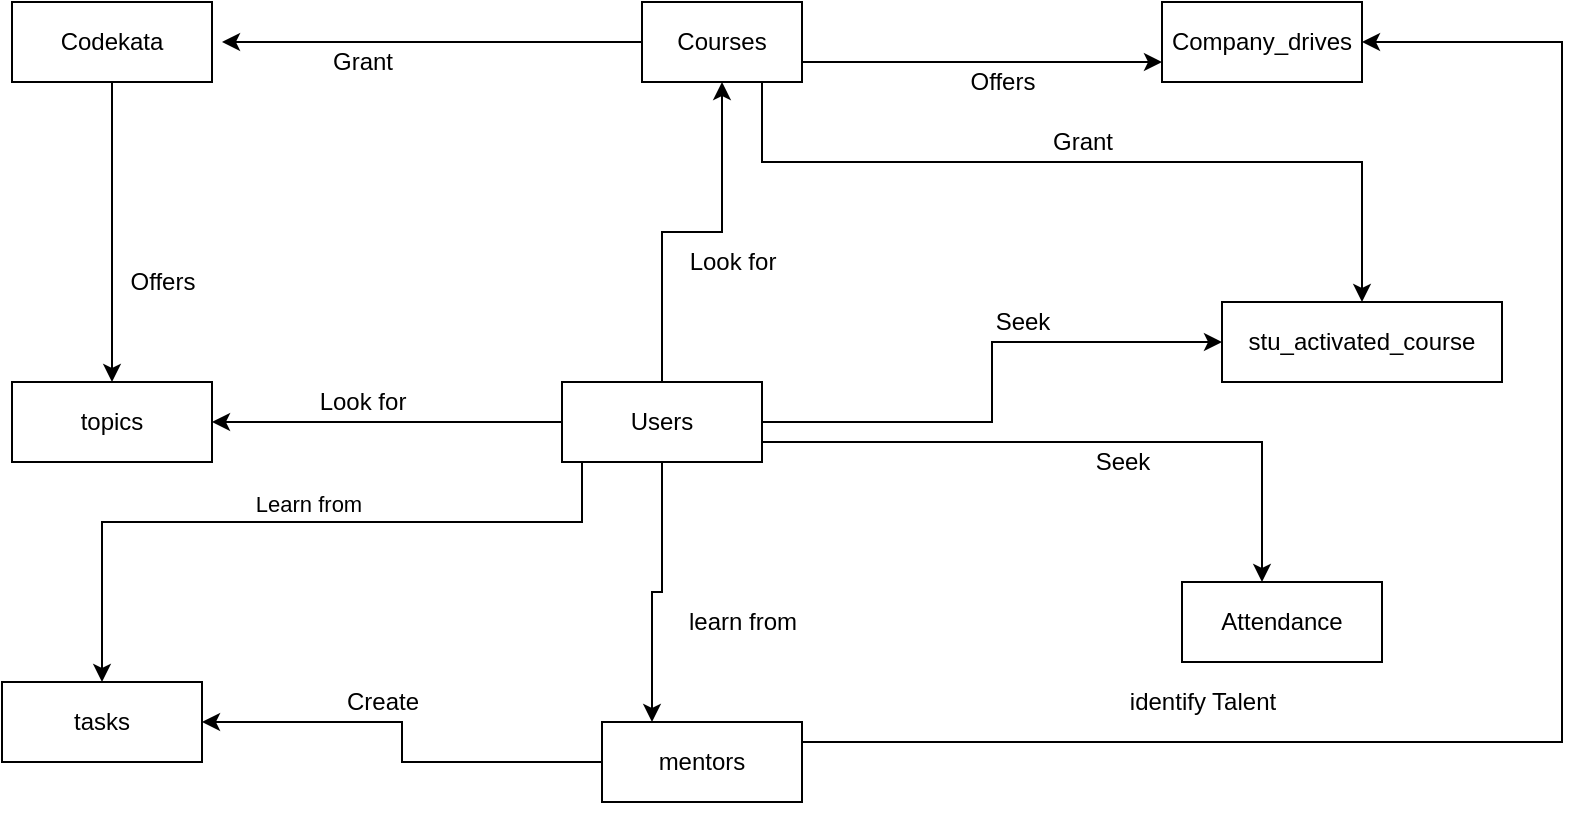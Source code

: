 <mxfile version="13.8.2" type="github"><diagram id="hxShnVlGsn3sDATleM6y" name="Page-1"><mxGraphModel dx="1038" dy="582" grid="1" gridSize="10" guides="1" tooltips="1" connect="1" arrows="1" fold="1" page="1" pageScale="1" pageWidth="850" pageHeight="1100" math="0" shadow="0"><root><mxCell id="0"/><mxCell id="1" parent="0"/><mxCell id="NCquW71jCrATEGXuzBx6-130" style="edgeStyle=orthogonalEdgeStyle;rounded=0;orthogonalLoop=1;jettySize=auto;html=1;entryX=1;entryY=0.5;entryDx=0;entryDy=0;" edge="1" parent="1" source="NCquW71jCrATEGXuzBx6-105" target="NCquW71jCrATEGXuzBx6-112"><mxGeometry relative="1" as="geometry"/></mxCell><mxCell id="NCquW71jCrATEGXuzBx6-136" style="edgeStyle=orthogonalEdgeStyle;rounded=0;orthogonalLoop=1;jettySize=auto;html=1;entryX=0.5;entryY=1;entryDx=0;entryDy=0;" edge="1" parent="1" source="NCquW71jCrATEGXuzBx6-105" target="NCquW71jCrATEGXuzBx6-115"><mxGeometry relative="1" as="geometry"/></mxCell><mxCell id="NCquW71jCrATEGXuzBx6-140" style="edgeStyle=orthogonalEdgeStyle;rounded=0;orthogonalLoop=1;jettySize=auto;html=1;entryX=0;entryY=0.5;entryDx=0;entryDy=0;" edge="1" parent="1" source="NCquW71jCrATEGXuzBx6-105" target="NCquW71jCrATEGXuzBx6-111"><mxGeometry relative="1" as="geometry"/></mxCell><mxCell id="NCquW71jCrATEGXuzBx6-146" style="edgeStyle=orthogonalEdgeStyle;rounded=0;orthogonalLoop=1;jettySize=auto;html=1;" edge="1" parent="1" source="NCquW71jCrATEGXuzBx6-105" target="NCquW71jCrATEGXuzBx6-114"><mxGeometry relative="1" as="geometry"><Array as="points"><mxPoint x="350" y="270"/><mxPoint x="110" y="270"/></Array></mxGeometry></mxCell><mxCell id="NCquW71jCrATEGXuzBx6-148" value="Learn from" style="edgeLabel;html=1;align=center;verticalAlign=middle;resizable=0;points=[];" vertex="1" connectable="0" parent="NCquW71jCrATEGXuzBx6-146"><mxGeometry x="-0.047" y="-9" relative="1" as="geometry"><mxPoint as="offset"/></mxGeometry></mxCell><mxCell id="NCquW71jCrATEGXuzBx6-150" style="edgeStyle=orthogonalEdgeStyle;rounded=0;orthogonalLoop=1;jettySize=auto;html=1;" edge="1" parent="1" source="NCquW71jCrATEGXuzBx6-105" target="NCquW71jCrATEGXuzBx6-108"><mxGeometry relative="1" as="geometry"><Array as="points"><mxPoint x="690" y="230"/></Array></mxGeometry></mxCell><mxCell id="NCquW71jCrATEGXuzBx6-158" style="edgeStyle=orthogonalEdgeStyle;rounded=0;orthogonalLoop=1;jettySize=auto;html=1;exitX=0.5;exitY=1;exitDx=0;exitDy=0;entryX=0.25;entryY=0;entryDx=0;entryDy=0;" edge="1" parent="1" source="NCquW71jCrATEGXuzBx6-105" target="NCquW71jCrATEGXuzBx6-113"><mxGeometry relative="1" as="geometry"/></mxCell><mxCell id="NCquW71jCrATEGXuzBx6-105" value="Users" style="whiteSpace=wrap;html=1;align=center;" vertex="1" parent="1"><mxGeometry x="340" y="200" width="100" height="40" as="geometry"/></mxCell><mxCell id="NCquW71jCrATEGXuzBx6-132" style="edgeStyle=orthogonalEdgeStyle;rounded=0;orthogonalLoop=1;jettySize=auto;html=1;entryX=0.5;entryY=0;entryDx=0;entryDy=0;" edge="1" parent="1" source="NCquW71jCrATEGXuzBx6-106" target="NCquW71jCrATEGXuzBx6-112"><mxGeometry relative="1" as="geometry"/></mxCell><mxCell id="NCquW71jCrATEGXuzBx6-106" value="Codekata" style="whiteSpace=wrap;html=1;align=center;" vertex="1" parent="1"><mxGeometry x="65" y="10" width="100" height="40" as="geometry"/></mxCell><mxCell id="NCquW71jCrATEGXuzBx6-108" value="Attendance" style="whiteSpace=wrap;html=1;align=center;" vertex="1" parent="1"><mxGeometry x="650" y="300" width="100" height="40" as="geometry"/></mxCell><mxCell id="NCquW71jCrATEGXuzBx6-111" value="stu_activated_course" style="whiteSpace=wrap;html=1;align=center;" vertex="1" parent="1"><mxGeometry x="670" y="160" width="140" height="40" as="geometry"/></mxCell><mxCell id="NCquW71jCrATEGXuzBx6-112" value="topics" style="whiteSpace=wrap;html=1;align=center;" vertex="1" parent="1"><mxGeometry x="65" y="200" width="100" height="40" as="geometry"/></mxCell><mxCell id="NCquW71jCrATEGXuzBx6-128" style="edgeStyle=orthogonalEdgeStyle;rounded=0;orthogonalLoop=1;jettySize=auto;html=1;entryX=1;entryY=0.5;entryDx=0;entryDy=0;" edge="1" parent="1" source="NCquW71jCrATEGXuzBx6-113" target="NCquW71jCrATEGXuzBx6-114"><mxGeometry relative="1" as="geometry"/></mxCell><mxCell id="NCquW71jCrATEGXuzBx6-149" style="edgeStyle=orthogonalEdgeStyle;rounded=0;orthogonalLoop=1;jettySize=auto;html=1;" edge="1" parent="1" source="NCquW71jCrATEGXuzBx6-113" target="NCquW71jCrATEGXuzBx6-107"><mxGeometry relative="1" as="geometry"><Array as="points"><mxPoint x="840" y="380"/><mxPoint x="840" y="30"/></Array></mxGeometry></mxCell><mxCell id="NCquW71jCrATEGXuzBx6-113" value="mentors" style="whiteSpace=wrap;html=1;align=center;" vertex="1" parent="1"><mxGeometry x="360" y="370" width="100" height="40" as="geometry"/></mxCell><mxCell id="NCquW71jCrATEGXuzBx6-114" value="tasks" style="whiteSpace=wrap;html=1;align=center;" vertex="1" parent="1"><mxGeometry x="60" y="350" width="100" height="40" as="geometry"/></mxCell><mxCell id="NCquW71jCrATEGXuzBx6-154" style="edgeStyle=orthogonalEdgeStyle;rounded=0;orthogonalLoop=1;jettySize=auto;html=1;" edge="1" parent="1" source="NCquW71jCrATEGXuzBx6-115"><mxGeometry relative="1" as="geometry"><mxPoint x="170" y="30" as="targetPoint"/></mxGeometry></mxCell><mxCell id="NCquW71jCrATEGXuzBx6-157" style="edgeStyle=orthogonalEdgeStyle;rounded=0;orthogonalLoop=1;jettySize=auto;html=1;" edge="1" parent="1" source="NCquW71jCrATEGXuzBx6-115" target="NCquW71jCrATEGXuzBx6-111"><mxGeometry relative="1" as="geometry"><Array as="points"><mxPoint x="440" y="90"/><mxPoint x="740" y="90"/></Array></mxGeometry></mxCell><mxCell id="NCquW71jCrATEGXuzBx6-115" value="Courses" style="whiteSpace=wrap;html=1;align=center;" vertex="1" parent="1"><mxGeometry x="380" y="10" width="80" height="40" as="geometry"/></mxCell><mxCell id="NCquW71jCrATEGXuzBx6-116" style="edgeStyle=orthogonalEdgeStyle;rounded=0;orthogonalLoop=1;jettySize=auto;html=1;exitX=0.5;exitY=1;exitDx=0;exitDy=0;" edge="1" parent="1" source="NCquW71jCrATEGXuzBx6-111" target="NCquW71jCrATEGXuzBx6-111"><mxGeometry relative="1" as="geometry"/></mxCell><mxCell id="NCquW71jCrATEGXuzBx6-117" style="edgeStyle=orthogonalEdgeStyle;rounded=0;orthogonalLoop=1;jettySize=auto;html=1;exitX=0.5;exitY=1;exitDx=0;exitDy=0;" edge="1" parent="1" source="NCquW71jCrATEGXuzBx6-113" target="NCquW71jCrATEGXuzBx6-113"><mxGeometry relative="1" as="geometry"/></mxCell><mxCell id="NCquW71jCrATEGXuzBx6-119" value="Seek" style="text;html=1;align=center;verticalAlign=middle;resizable=0;points=[];autosize=1;" vertex="1" parent="1"><mxGeometry x="600" y="230" width="40" height="20" as="geometry"/></mxCell><mxCell id="NCquW71jCrATEGXuzBx6-121" value="Look for" style="text;html=1;align=center;verticalAlign=middle;resizable=0;points=[];autosize=1;" vertex="1" parent="1"><mxGeometry x="395" y="130" width="60" height="20" as="geometry"/></mxCell><mxCell id="NCquW71jCrATEGXuzBx6-124" value="Offers" style="text;html=1;align=center;verticalAlign=middle;resizable=0;points=[];autosize=1;" vertex="1" parent="1"><mxGeometry x="535" y="40" width="50" height="20" as="geometry"/></mxCell><mxCell id="NCquW71jCrATEGXuzBx6-129" value="Create" style="text;html=1;align=center;verticalAlign=middle;resizable=0;points=[];autosize=1;" vertex="1" parent="1"><mxGeometry x="225" y="350" width="50" height="20" as="geometry"/></mxCell><mxCell id="NCquW71jCrATEGXuzBx6-131" value="Look for" style="text;html=1;align=center;verticalAlign=middle;resizable=0;points=[];autosize=1;" vertex="1" parent="1"><mxGeometry x="210" y="200" width="60" height="20" as="geometry"/></mxCell><mxCell id="NCquW71jCrATEGXuzBx6-133" value="Offers" style="text;html=1;align=center;verticalAlign=middle;resizable=0;points=[];autosize=1;" vertex="1" parent="1"><mxGeometry x="115" y="140" width="50" height="20" as="geometry"/></mxCell><mxCell id="NCquW71jCrATEGXuzBx6-107" value="Company_drives" style="whiteSpace=wrap;html=1;align=center;" vertex="1" parent="1"><mxGeometry x="640" y="10" width="100" height="40" as="geometry"/></mxCell><mxCell id="NCquW71jCrATEGXuzBx6-137" style="edgeStyle=orthogonalEdgeStyle;rounded=0;orthogonalLoop=1;jettySize=auto;html=1;" edge="1" parent="1" source="NCquW71jCrATEGXuzBx6-115" target="NCquW71jCrATEGXuzBx6-107"><mxGeometry relative="1" as="geometry"><mxPoint x="570" y="330" as="targetPoint"/><mxPoint x="390" y="60" as="sourcePoint"/><Array as="points"><mxPoint x="490" y="40"/><mxPoint x="490" y="40"/></Array></mxGeometry></mxCell><mxCell id="NCquW71jCrATEGXuzBx6-139" value="Grant" style="text;html=1;align=center;verticalAlign=middle;resizable=0;points=[];autosize=1;" vertex="1" parent="1"><mxGeometry x="215" y="30" width="50" height="20" as="geometry"/></mxCell><mxCell id="NCquW71jCrATEGXuzBx6-144" value="Grant" style="text;html=1;align=center;verticalAlign=middle;resizable=0;points=[];autosize=1;" vertex="1" parent="1"><mxGeometry x="575" y="70" width="50" height="20" as="geometry"/></mxCell><mxCell id="NCquW71jCrATEGXuzBx6-145" value="Seek" style="text;html=1;align=center;verticalAlign=middle;resizable=0;points=[];autosize=1;" vertex="1" parent="1"><mxGeometry x="550" y="160" width="40" height="20" as="geometry"/></mxCell><mxCell id="NCquW71jCrATEGXuzBx6-152" value="identify Talent" style="text;html=1;align=center;verticalAlign=middle;resizable=0;points=[];autosize=1;" vertex="1" parent="1"><mxGeometry x="615" y="350" width="90" height="20" as="geometry"/></mxCell><mxCell id="NCquW71jCrATEGXuzBx6-153" value="learn from" style="text;html=1;align=center;verticalAlign=middle;resizable=0;points=[];autosize=1;" vertex="1" parent="1"><mxGeometry x="395" y="310" width="70" height="20" as="geometry"/></mxCell></root></mxGraphModel></diagram></mxfile>